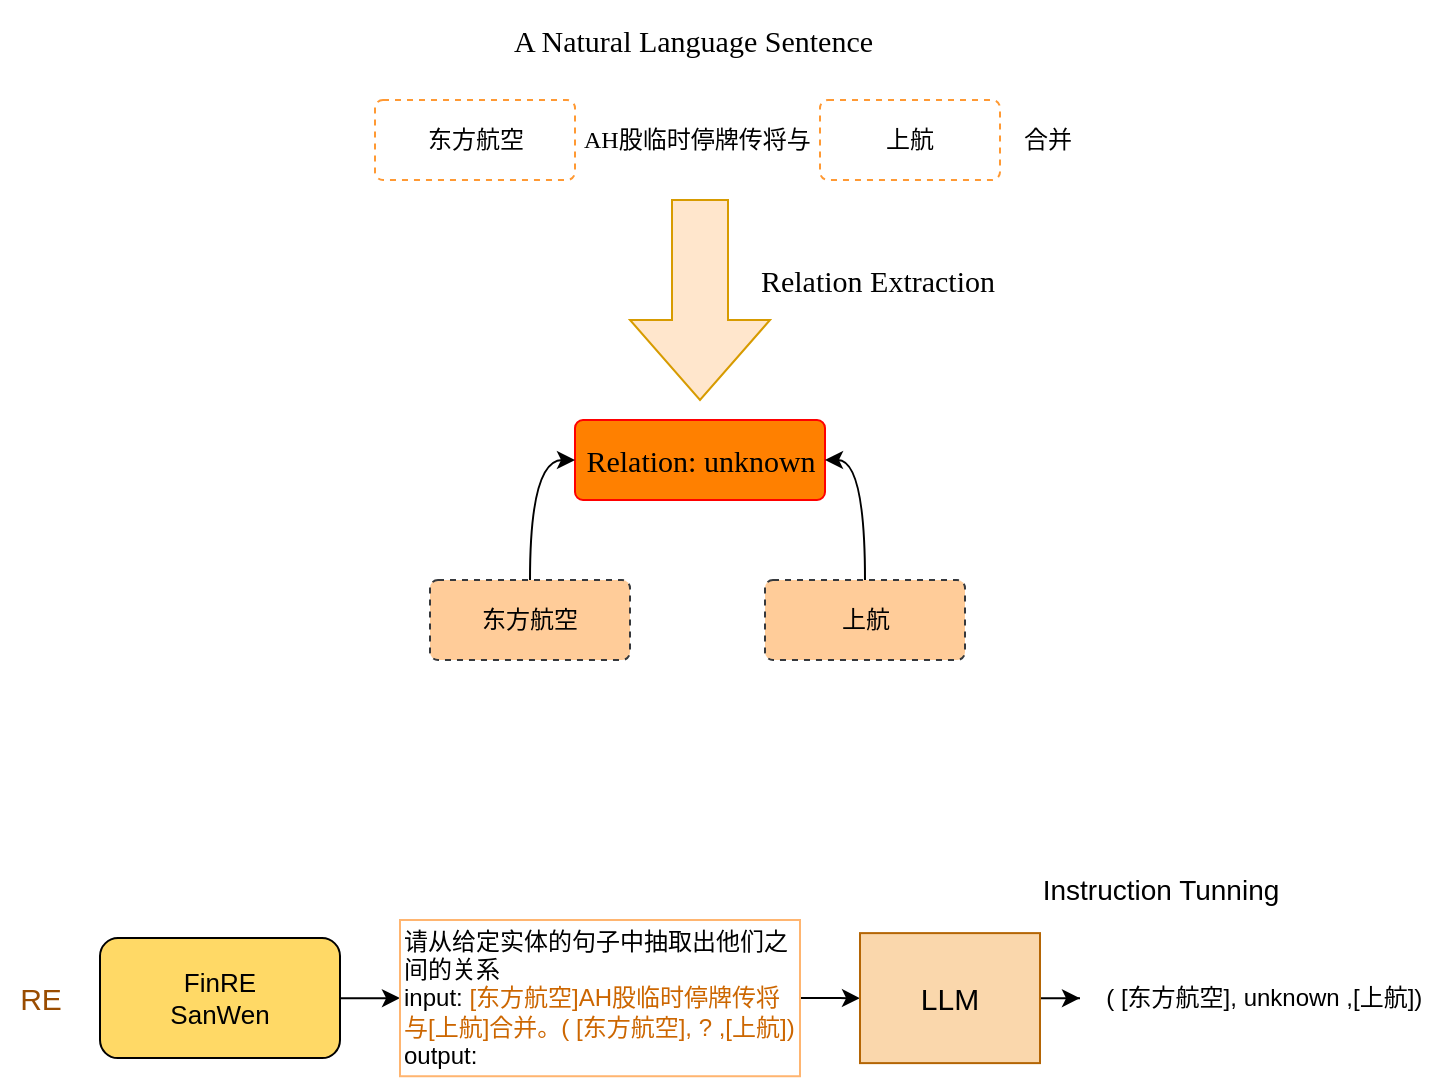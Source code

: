 <mxfile version="22.1.18" type="github">
  <diagram name="第 1 页" id="e0tXGLQbWe1YhPj0isI4">
    <mxGraphModel dx="906" dy="579" grid="1" gridSize="10" guides="1" tooltips="1" connect="1" arrows="1" fold="1" page="1" pageScale="1" pageWidth="827" pageHeight="1169" math="0" shadow="0">
      <root>
        <mxCell id="0" />
        <mxCell id="1" parent="0" />
        <mxCell id="T14ChnWQ33sPh7HlbQXI-1" value="&lt;font face=&quot;Times New Roman&quot;&gt;AH股临时停牌传将与&lt;/font&gt;" style="whiteSpace=wrap;html=1;align=left;strokeColor=none;fillColor=none;" parent="1" vertex="1">
          <mxGeometry x="330" y="80" width="120" height="40" as="geometry" />
        </mxCell>
        <mxCell id="T14ChnWQ33sPh7HlbQXI-5" value="东方航空" style="rounded=1;arcSize=10;whiteSpace=wrap;html=1;align=center;dashed=1;strokeColor=#FF9933;" parent="1" vertex="1">
          <mxGeometry x="227.5" y="80" width="100" height="40" as="geometry" />
        </mxCell>
        <mxCell id="T14ChnWQ33sPh7HlbQXI-7" value="上航" style="rounded=1;arcSize=10;whiteSpace=wrap;html=1;align=center;dashed=1;strokeColor=#FF9933;" parent="1" vertex="1">
          <mxGeometry x="450" y="80" width="90" height="40" as="geometry" />
        </mxCell>
        <mxCell id="T14ChnWQ33sPh7HlbQXI-9" value="&lt;font style=&quot;font-size: 15px;&quot; face=&quot;Times New Roman&quot;&gt;Relation: unknown&lt;/font&gt;" style="rounded=1;arcSize=10;whiteSpace=wrap;html=1;align=center;fillColor=#FF8000;strokeColor=#FF0000;" parent="1" vertex="1">
          <mxGeometry x="327.5" y="240" width="125" height="40" as="geometry" />
        </mxCell>
        <mxCell id="T14ChnWQ33sPh7HlbQXI-13" value="合并" style="whiteSpace=wrap;html=1;align=left;strokeColor=none;fillColor=none;" parent="1" vertex="1">
          <mxGeometry x="550" y="80" width="30" height="40" as="geometry" />
        </mxCell>
        <mxCell id="T14ChnWQ33sPh7HlbQXI-14" value="&lt;font face=&quot;Times New Roman&quot; style=&quot;font-size: 15px;&quot;&gt;A Natural Language Sentence&lt;/font&gt;" style="whiteSpace=wrap;html=1;align=left;strokeColor=none;fillColor=none;" parent="1" vertex="1">
          <mxGeometry x="295" y="30" width="190" height="40" as="geometry" />
        </mxCell>
        <mxCell id="T14ChnWQ33sPh7HlbQXI-21" style="edgeStyle=orthogonalEdgeStyle;rounded=0;orthogonalLoop=1;jettySize=auto;html=1;exitX=0.5;exitY=0;exitDx=0;exitDy=0;entryX=0;entryY=0.5;entryDx=0;entryDy=0;curved=1;" parent="1" source="T14ChnWQ33sPh7HlbQXI-19" target="T14ChnWQ33sPh7HlbQXI-9" edge="1">
          <mxGeometry relative="1" as="geometry" />
        </mxCell>
        <mxCell id="T14ChnWQ33sPh7HlbQXI-19" value="东方航空" style="rounded=1;arcSize=10;whiteSpace=wrap;html=1;align=center;dashed=1;fillColor=#ffcc99;strokeColor=#36393d;" parent="1" vertex="1">
          <mxGeometry x="255" y="320" width="100" height="40" as="geometry" />
        </mxCell>
        <mxCell id="T14ChnWQ33sPh7HlbQXI-26" style="edgeStyle=orthogonalEdgeStyle;rounded=0;orthogonalLoop=1;jettySize=auto;html=1;exitX=0.5;exitY=0;exitDx=0;exitDy=0;entryX=1;entryY=0.5;entryDx=0;entryDy=0;curved=1;" parent="1" source="T14ChnWQ33sPh7HlbQXI-20" target="T14ChnWQ33sPh7HlbQXI-9" edge="1">
          <mxGeometry relative="1" as="geometry" />
        </mxCell>
        <mxCell id="T14ChnWQ33sPh7HlbQXI-20" value="上航" style="rounded=1;arcSize=10;whiteSpace=wrap;html=1;align=center;dashed=1;fillColor=#ffcc99;strokeColor=#36393d;" parent="1" vertex="1">
          <mxGeometry x="422.5" y="320" width="100" height="40" as="geometry" />
        </mxCell>
        <mxCell id="T14ChnWQ33sPh7HlbQXI-27" value="" style="html=1;shadow=0;dashed=0;align=center;verticalAlign=middle;shape=mxgraph.arrows2.arrow;dy=0.6;dx=40;direction=south;notch=0;fillColor=#ffe6cc;strokeColor=#d79b00;" parent="1" vertex="1">
          <mxGeometry x="355" y="130" width="70" height="100" as="geometry" />
        </mxCell>
        <mxCell id="jTw0942X2GlWAdndkURe-2" value="&lt;font face=&quot;Times New Roman&quot; style=&quot;font-size: 15px;&quot;&gt;Relation Extraction&lt;/font&gt;" style="text;html=1;strokeColor=none;fillColor=none;align=center;verticalAlign=middle;whiteSpace=wrap;rounded=0;" vertex="1" parent="1">
          <mxGeometry x="414" y="150" width="130" height="40" as="geometry" />
        </mxCell>
        <mxCell id="jTw0942X2GlWAdndkURe-3" value="" style="edgeStyle=orthogonalEdgeStyle;rounded=0;orthogonalLoop=1;jettySize=auto;html=1;" edge="1" parent="1" source="jTw0942X2GlWAdndkURe-4" target="jTw0942X2GlWAdndkURe-7">
          <mxGeometry relative="1" as="geometry" />
        </mxCell>
        <mxCell id="jTw0942X2GlWAdndkURe-4" value="&lt;font style=&quot;font-size: 13px;&quot;&gt;FinRE&lt;br&gt;SanWen&lt;/font&gt;" style="rounded=1;whiteSpace=wrap;html=1;fillColor=#FFD966;gradientColor=none;" vertex="1" parent="1">
          <mxGeometry x="90" y="499.06" width="120" height="60" as="geometry" />
        </mxCell>
        <mxCell id="jTw0942X2GlWAdndkURe-5" value="&lt;font style=&quot;font-size: 15px;&quot;&gt;RE&lt;/font&gt;" style="text;html=1;align=center;verticalAlign=middle;resizable=0;points=[];autosize=1;strokeColor=none;fillColor=none;fontColor=#994C00;" vertex="1" parent="1">
          <mxGeometry x="40" y="514.06" width="40" height="30" as="geometry" />
        </mxCell>
        <mxCell id="jTw0942X2GlWAdndkURe-6" value="" style="edgeStyle=orthogonalEdgeStyle;rounded=0;orthogonalLoop=1;jettySize=auto;html=1;" edge="1" parent="1" source="jTw0942X2GlWAdndkURe-7" target="jTw0942X2GlWAdndkURe-9">
          <mxGeometry relative="1" as="geometry" />
        </mxCell>
        <mxCell id="jTw0942X2GlWAdndkURe-7" value="请从给定实体的句子中抽取出他们之间的关系&lt;br&gt;input: &lt;font color=&quot;#cc6600&quot;&gt;[东方航空]AH股临时停牌传将与[上航]合并。(&amp;nbsp;[东方航空], ? ,[上航])&lt;/font&gt;&lt;br&gt;output:&amp;nbsp;" style="whiteSpace=wrap;html=1;align=left;strokeColor=#FFB570;" vertex="1" parent="1">
          <mxGeometry x="240" y="490" width="200" height="78.12" as="geometry" />
        </mxCell>
        <mxCell id="jTw0942X2GlWAdndkURe-8" value="" style="edgeStyle=orthogonalEdgeStyle;rounded=0;orthogonalLoop=1;jettySize=auto;html=1;" edge="1" parent="1" source="jTw0942X2GlWAdndkURe-9" target="jTw0942X2GlWAdndkURe-10">
          <mxGeometry relative="1" as="geometry" />
        </mxCell>
        <mxCell id="jTw0942X2GlWAdndkURe-9" value="&lt;font style=&quot;font-size: 15px;&quot;&gt;LLM&lt;/font&gt;" style="rounded=0;whiteSpace=wrap;html=1;fillColor=#fad7ac;strokeColor=#b46504;" vertex="1" parent="1">
          <mxGeometry x="470" y="496.56" width="90" height="65" as="geometry" />
        </mxCell>
        <mxCell id="jTw0942X2GlWAdndkURe-10" value="&amp;nbsp;(&amp;nbsp;[东方航空], unknown ,[上航])" style="text;html=1;align=center;verticalAlign=middle;resizable=0;points=[];autosize=1;strokeColor=none;fillColor=none;" vertex="1" parent="1">
          <mxGeometry x="580" y="514.06" width="180" height="30" as="geometry" />
        </mxCell>
        <mxCell id="jTw0942X2GlWAdndkURe-11" value="&lt;font style=&quot;font-size: 14px;&quot;&gt;Instruction Tunning&lt;/font&gt;" style="text;html=1;align=center;verticalAlign=middle;resizable=0;points=[];autosize=1;strokeColor=none;fillColor=none;" vertex="1" parent="1">
          <mxGeometry x="550" y="460" width="140" height="30" as="geometry" />
        </mxCell>
      </root>
    </mxGraphModel>
  </diagram>
</mxfile>
